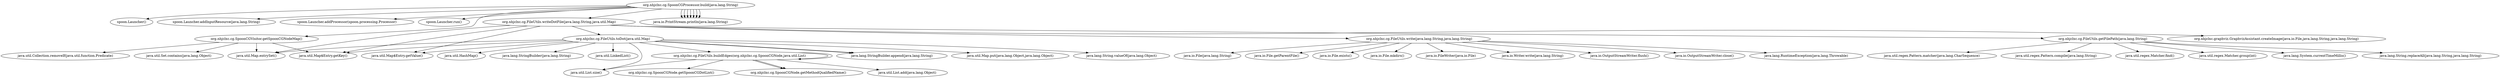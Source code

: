 digraph "org.nhjclxc.cg.SpoonCGProcessor.build(java.lang.String)" {
"org.nhjclxc.cg.SpoonCGProcessor.build(java.lang.String)" -> "spoon.Launcher()";

"org.nhjclxc.cg.SpoonCGProcessor.build(java.lang.String)" -> "spoon.Launcher.addInputResource(java.lang.String)";

"org.nhjclxc.cg.SpoonCGProcessor.build(java.lang.String)" -> "spoon.Launcher.addProcessor(spoon.processing.Processor)";

"org.nhjclxc.cg.SpoonCGProcessor.build(java.lang.String)" -> "spoon.Launcher.run()";

"org.nhjclxc.cg.SpoonCGVisitor.getSpoonCGNodeMap()" -> "java.util.Collection.removeIf(java.util.function.Predicate)";

"org.nhjclxc.cg.SpoonCGVisitor.getSpoonCGNodeMap()" -> "java.util.Map.entrySet()";

"org.nhjclxc.cg.SpoonCGVisitor.getSpoonCGNodeMap()" -> "java.util.Set.contains(java.lang.Object)";

"org.nhjclxc.cg.SpoonCGVisitor.getSpoonCGNodeMap()" -> "java.util.Map$Entry.getKey()";

"org.nhjclxc.cg.SpoonCGProcessor.build(java.lang.String)" -> "org.nhjclxc.cg.SpoonCGVisitor.getSpoonCGNodeMap()";

"org.nhjclxc.cg.FileUtils.toDot(java.util.Map)" -> "java.util.HashMap()";

"org.nhjclxc.cg.FileUtils.toDot(java.util.Map)" -> "java.util.Map.entrySet()";

"org.nhjclxc.cg.FileUtils.toDot(java.util.Map)" -> "java.util.Map$Entry.getKey()";

"org.nhjclxc.cg.FileUtils.toDot(java.util.Map)" -> "java.util.Map$Entry.getValue()";

"org.nhjclxc.cg.FileUtils.toDot(java.util.Map)" -> "java.lang.StringBuilder(java.lang.String)";

"org.nhjclxc.cg.FileUtils.toDot(java.util.Map)" -> "java.util.LinkedList()";

"org.nhjclxc.cg.FileUtils.buildEdges(org.nhjclxc.cg.SpoonCGNode,java.util.List)" -> "org.nhjclxc.cg.SpoonCGNode.getSpoonCGDotList()";

"org.nhjclxc.cg.FileUtils.buildEdges(org.nhjclxc.cg.SpoonCGNode,java.util.List)" -> "java.util.List.size()";

"org.nhjclxc.cg.FileUtils.buildEdges(org.nhjclxc.cg.SpoonCGNode,java.util.List)" -> "org.nhjclxc.cg.SpoonCGNode.getMethodQualifiedName()";

"org.nhjclxc.cg.FileUtils.buildEdges(org.nhjclxc.cg.SpoonCGNode,java.util.List)" -> "org.nhjclxc.cg.SpoonCGNode.getMethodQualifiedName()";

"org.nhjclxc.cg.FileUtils.buildEdges(org.nhjclxc.cg.SpoonCGNode,java.util.List)" -> "org.nhjclxc.cg.FileUtils.buildEdges(org.nhjclxc.cg.SpoonCGNode,java.util.List)";

"org.nhjclxc.cg.FileUtils.buildEdges(org.nhjclxc.cg.SpoonCGNode,java.util.List)" -> "java.util.List.add(java.lang.Object)";

"org.nhjclxc.cg.FileUtils.toDot(java.util.Map)" -> "org.nhjclxc.cg.FileUtils.buildEdges(org.nhjclxc.cg.SpoonCGNode,java.util.List)";

"org.nhjclxc.cg.FileUtils.toDot(java.util.Map)" -> "java.util.List.size()";

"org.nhjclxc.cg.FileUtils.toDot(java.util.Map)" -> "java.lang.StringBuilder.append(java.lang.String)";

"org.nhjclxc.cg.FileUtils.toDot(java.util.Map)" -> "java.lang.StringBuilder.append(java.lang.String)";

"org.nhjclxc.cg.FileUtils.toDot(java.util.Map)" -> "java.util.Map.put(java.lang.Object,java.lang.Object)";

"org.nhjclxc.cg.FileUtils.toDot(java.util.Map)" -> "java.lang.String.valueOf(java.lang.Object)";

"org.nhjclxc.cg.FileUtils.writeDotFile(java.lang.String,java.util.Map)" -> "org.nhjclxc.cg.FileUtils.toDot(java.util.Map)";

"org.nhjclxc.cg.FileUtils.writeDotFile(java.lang.String,java.util.Map)" -> "java.util.Map.entrySet()";

"org.nhjclxc.cg.FileUtils.writeDotFile(java.lang.String,java.util.Map)" -> "java.util.Map$Entry.getKey()";

"org.nhjclxc.cg.FileUtils.writeDotFile(java.lang.String,java.util.Map)" -> "java.util.Map$Entry.getValue()";

"org.nhjclxc.cg.FileUtils.write(java.lang.String,java.lang.String)" -> "java.io.File(java.lang.String)";

"org.nhjclxc.cg.FileUtils.write(java.lang.String,java.lang.String)" -> "java.io.File.getParentFile()";

"org.nhjclxc.cg.FileUtils.write(java.lang.String,java.lang.String)" -> "java.io.File.exists()";

"org.nhjclxc.cg.FileUtils.write(java.lang.String,java.lang.String)" -> "java.io.File.mkdirs()";

"org.nhjclxc.cg.FileUtils.write(java.lang.String,java.lang.String)" -> "java.io.FileWriter(java.io.File)";

"org.nhjclxc.cg.FileUtils.write(java.lang.String,java.lang.String)" -> "java.io.Writer.write(java.lang.String)";

"org.nhjclxc.cg.FileUtils.write(java.lang.String,java.lang.String)" -> "java.io.OutputStreamWriter.flush()";

"org.nhjclxc.cg.FileUtils.write(java.lang.String,java.lang.String)" -> "java.io.OutputStreamWriter.close()";

"org.nhjclxc.cg.FileUtils.write(java.lang.String,java.lang.String)" -> "java.lang.RuntimeException(java.lang.Throwable)";

"org.nhjclxc.cg.FileUtils.writeDotFile(java.lang.String,java.util.Map)" -> "org.nhjclxc.cg.FileUtils.write(java.lang.String,java.lang.String)";

"org.nhjclxc.cg.FileUtils.getFilePath(java.lang.String)" -> "java.util.regex.Pattern.matcher(java.lang.CharSequence)";

"org.nhjclxc.cg.FileUtils.getFilePath(java.lang.String)" -> "java.util.regex.Pattern.compile(java.lang.String)";

"org.nhjclxc.cg.FileUtils.getFilePath(java.lang.String)" -> "java.util.regex.Matcher.find()";

"org.nhjclxc.cg.FileUtils.getFilePath(java.lang.String)" -> "java.util.regex.Matcher.group(int)";

"org.nhjclxc.cg.FileUtils.getFilePath(java.lang.String)" -> "java.lang.System.currentTimeMillis()";

"org.nhjclxc.cg.FileUtils.getFilePath(java.lang.String)" -> "java.lang.String.replaceAll(java.lang.String,java.lang.String)";

"org.nhjclxc.cg.FileUtils.writeDotFile(java.lang.String,java.util.Map)" -> "org.nhjclxc.cg.FileUtils.getFilePath(java.lang.String)";

"org.nhjclxc.cg.FileUtils.writeDotFile(java.lang.String,java.util.Map)" -> "org.nhjclxc.graphviz.GraphvizAssistant.createImage(java.io.File,java.lang.String,java.lang.String)";

"org.nhjclxc.cg.SpoonCGProcessor.build(java.lang.String)" -> "org.nhjclxc.cg.FileUtils.writeDotFile(java.lang.String,java.util.Map)";

"org.nhjclxc.cg.SpoonCGProcessor.build(java.lang.String)" -> "java.io.PrintStream.println(java.lang.String)";

"org.nhjclxc.cg.SpoonCGProcessor.build(java.lang.String)" -> "java.io.PrintStream.println(java.lang.String)";

"org.nhjclxc.cg.SpoonCGProcessor.build(java.lang.String)" -> "java.io.PrintStream.println(java.lang.String)";

"org.nhjclxc.cg.SpoonCGProcessor.build(java.lang.String)" -> "java.io.PrintStream.println(java.lang.String)";

"org.nhjclxc.cg.SpoonCGProcessor.build(java.lang.String)" -> "java.io.PrintStream.println(java.lang.String)";

"org.nhjclxc.cg.SpoonCGProcessor.build(java.lang.String)" -> "java.io.PrintStream.println(java.lang.String)";

"org.nhjclxc.cg.SpoonCGProcessor.build(java.lang.String)" -> "java.io.PrintStream.println(java.lang.String)";

}